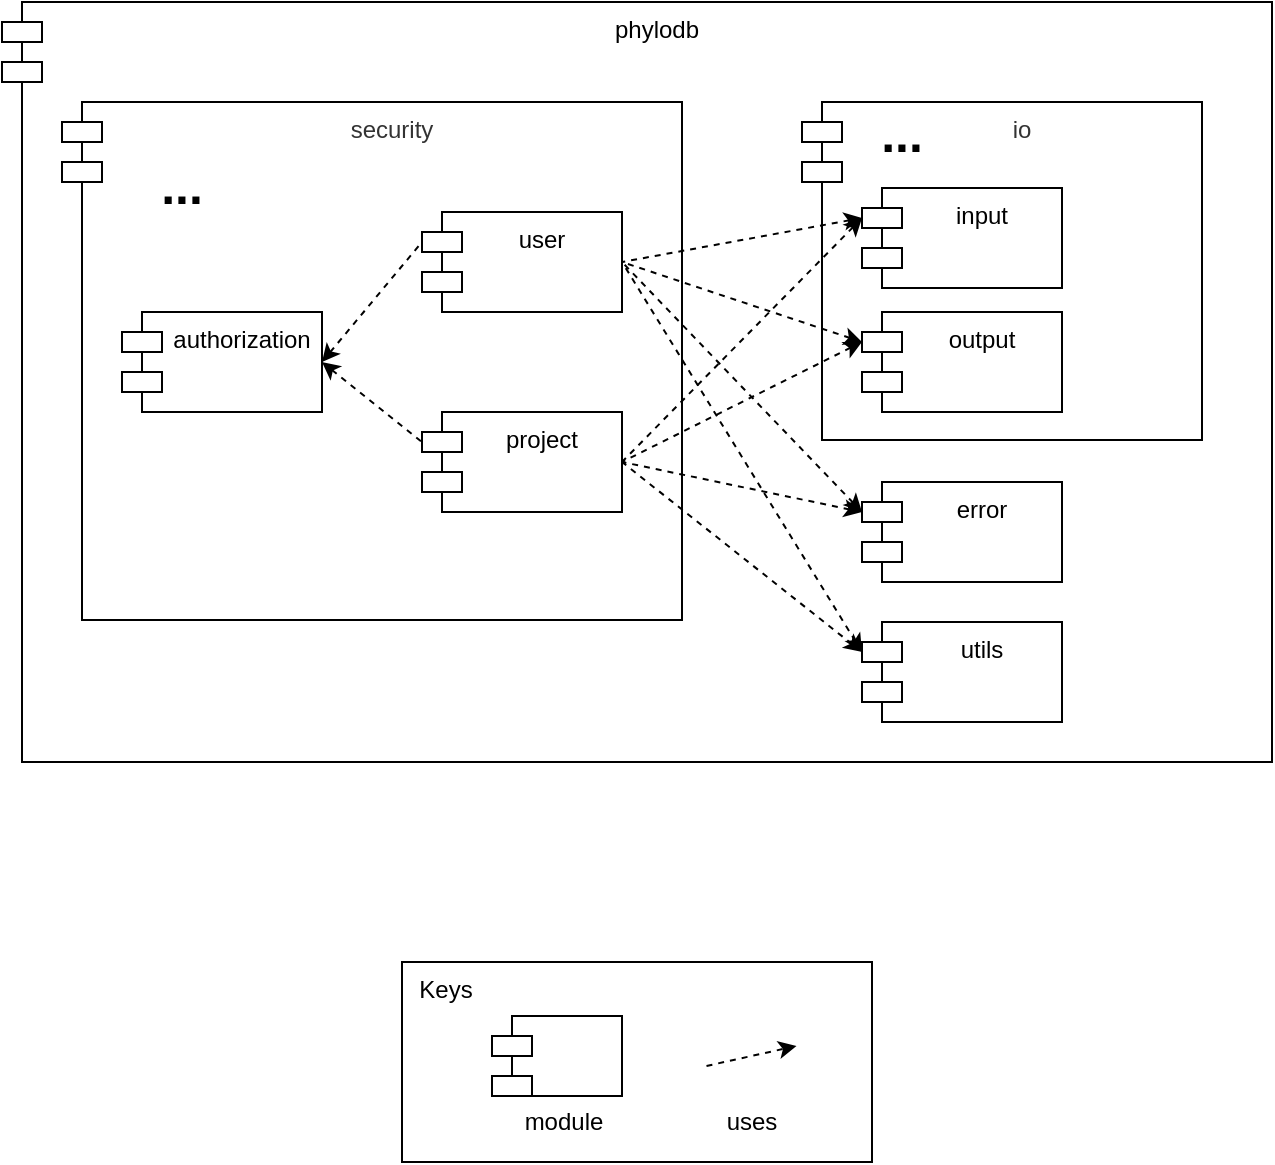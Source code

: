 <mxfile version="13.6.9" type="device"><diagram id="jA9FTtDefcOZjziilng_" name="Page-1"><mxGraphModel dx="1422" dy="846" grid="1" gridSize="10" guides="1" tooltips="1" connect="1" arrows="1" fold="1" page="1" pageScale="1" pageWidth="850" pageHeight="1100" math="0" shadow="0"><root><mxCell id="0"/><mxCell id="1" parent="0"/><mxCell id="F2ch39bkVWphz1SGzUJc-1" value="phylodb" style="shape=module;align=left;spacingLeft=20;align=center;verticalAlign=top;fillColor=none;" parent="1" vertex="1"><mxGeometry x="108" y="370" width="635" height="380" as="geometry"/></mxCell><mxCell id="F2ch39bkVWphz1SGzUJc-2" value="security" style="shape=module;align=left;spacingLeft=20;align=center;verticalAlign=top;fontColor=#333333;fillColor=none;" parent="1" vertex="1"><mxGeometry x="138" y="420" width="310" height="259" as="geometry"/></mxCell><mxCell id="F2ch39bkVWphz1SGzUJc-3" value="project" style="shape=module;align=left;spacingLeft=20;align=center;verticalAlign=top;" parent="1" vertex="1"><mxGeometry x="318" y="575" width="100" height="50" as="geometry"/></mxCell><mxCell id="F2ch39bkVWphz1SGzUJc-4" value="error" style="shape=module;align=left;spacingLeft=20;align=center;verticalAlign=top;" parent="1" vertex="1"><mxGeometry x="538" y="610" width="100" height="50" as="geometry"/></mxCell><mxCell id="F2ch39bkVWphz1SGzUJc-5" value="utils" style="shape=module;align=left;spacingLeft=20;align=center;verticalAlign=top;" parent="1" vertex="1"><mxGeometry x="538" y="680" width="100" height="50" as="geometry"/></mxCell><mxCell id="F2ch39bkVWphz1SGzUJc-6" value="user" style="shape=module;align=left;spacingLeft=20;align=center;verticalAlign=top;" parent="1" vertex="1"><mxGeometry x="318" y="475" width="100" height="50" as="geometry"/></mxCell><mxCell id="F2ch39bkVWphz1SGzUJc-9" value="io" style="shape=module;align=left;spacingLeft=20;align=center;verticalAlign=top;fontColor=#333333;fillColor=none;" parent="1" vertex="1"><mxGeometry x="508" y="420" width="200" height="169" as="geometry"/></mxCell><mxCell id="F2ch39bkVWphz1SGzUJc-10" value="output" style="shape=module;align=left;spacingLeft=20;align=center;verticalAlign=top;" parent="1" vertex="1"><mxGeometry x="538" y="525" width="100" height="50" as="geometry"/></mxCell><mxCell id="F2ch39bkVWphz1SGzUJc-11" value="input" style="shape=module;align=left;spacingLeft=20;align=center;verticalAlign=top;" parent="1" vertex="1"><mxGeometry x="538" y="463" width="100" height="50" as="geometry"/></mxCell><mxCell id="F2ch39bkVWphz1SGzUJc-12" value="" style="endArrow=none;dashed=1;html=1;exitX=0;exitY=0;exitDx=0;exitDy=15;exitPerimeter=0;startArrow=classic;startFill=1;entryX=1;entryY=0.5;entryDx=0;entryDy=0;" parent="1" source="F2ch39bkVWphz1SGzUJc-10" target="F2ch39bkVWphz1SGzUJc-3" edge="1"><mxGeometry width="50" height="50" relative="1" as="geometry"><mxPoint x="513" y="579" as="sourcePoint"/><mxPoint x="393" y="549" as="targetPoint"/></mxGeometry></mxCell><mxCell id="F2ch39bkVWphz1SGzUJc-13" value="" style="endArrow=none;dashed=1;html=1;exitX=0;exitY=0;exitDx=0;exitDy=15;exitPerimeter=0;startArrow=classic;startFill=1;entryX=1;entryY=0.5;entryDx=0;entryDy=0;" parent="1" source="F2ch39bkVWphz1SGzUJc-11" target="F2ch39bkVWphz1SGzUJc-6" edge="1"><mxGeometry width="50" height="50" relative="1" as="geometry"><mxPoint x="543" y="494" as="sourcePoint"/><mxPoint x="393" y="549" as="targetPoint"/></mxGeometry></mxCell><mxCell id="F2ch39bkVWphz1SGzUJc-16" value="" style="endArrow=none;dashed=1;html=1;exitX=0;exitY=0;exitDx=0;exitDy=15;exitPerimeter=0;startArrow=classic;startFill=1;entryX=1;entryY=0.5;entryDx=0;entryDy=0;" parent="1" source="F2ch39bkVWphz1SGzUJc-10" target="F2ch39bkVWphz1SGzUJc-6" edge="1"><mxGeometry width="50" height="50" relative="1" as="geometry"><mxPoint x="513" y="654" as="sourcePoint"/><mxPoint x="393" y="469" as="targetPoint"/></mxGeometry></mxCell><mxCell id="F2ch39bkVWphz1SGzUJc-17" value="&lt;b&gt;&lt;font style=&quot;font-size: 25px&quot;&gt;...&lt;/font&gt;&lt;/b&gt;" style="text;html=1;strokeColor=none;fillColor=none;align=center;verticalAlign=middle;whiteSpace=wrap;rounded=0;" parent="1" vertex="1"><mxGeometry x="538" y="425" width="40" height="20" as="geometry"/></mxCell><mxCell id="F2ch39bkVWphz1SGzUJc-19" value="&lt;b&gt;&lt;font style=&quot;font-size: 25px&quot;&gt;...&lt;/font&gt;&lt;/b&gt;" style="text;html=1;strokeColor=none;fillColor=none;align=center;verticalAlign=middle;whiteSpace=wrap;rounded=0;" parent="1" vertex="1"><mxGeometry x="178" y="451" width="40" height="20" as="geometry"/></mxCell><mxCell id="F2ch39bkVWphz1SGzUJc-21" style="edgeStyle=orthogonalEdgeStyle;rounded=0;orthogonalLoop=1;jettySize=auto;html=1;exitX=0.5;exitY=1;exitDx=0;exitDy=0;" parent="1" source="F2ch39bkVWphz1SGzUJc-1" target="F2ch39bkVWphz1SGzUJc-1" edge="1"><mxGeometry relative="1" as="geometry"/></mxCell><mxCell id="F2ch39bkVWphz1SGzUJc-24" value="authorization" style="shape=module;align=left;spacingLeft=20;align=center;verticalAlign=top;" parent="1" vertex="1"><mxGeometry x="168" y="525" width="100" height="50" as="geometry"/></mxCell><mxCell id="F2ch39bkVWphz1SGzUJc-32" value="" style="endArrow=none;dashed=1;html=1;exitX=0;exitY=0;exitDx=0;exitDy=15;exitPerimeter=0;startArrow=classic;startFill=1;entryX=1;entryY=0.5;entryDx=0;entryDy=0;" parent="1" source="F2ch39bkVWphz1SGzUJc-11" target="F2ch39bkVWphz1SGzUJc-3" edge="1"><mxGeometry width="50" height="50" relative="1" as="geometry"><mxPoint x="543" y="489" as="sourcePoint"/><mxPoint x="363" y="634" as="targetPoint"/></mxGeometry></mxCell><mxCell id="F2ch39bkVWphz1SGzUJc-33" value="" style="endArrow=none;dashed=1;html=1;exitX=0;exitY=0;exitDx=0;exitDy=15;exitPerimeter=0;startArrow=classic;startFill=1;entryX=1;entryY=0.5;entryDx=0;entryDy=0;" parent="1" source="F2ch39bkVWphz1SGzUJc-4" target="F2ch39bkVWphz1SGzUJc-6" edge="1"><mxGeometry width="50" height="50" relative="1" as="geometry"><mxPoint x="548" y="550" as="sourcePoint"/><mxPoint x="428" y="510" as="targetPoint"/></mxGeometry></mxCell><mxCell id="F2ch39bkVWphz1SGzUJc-34" value="" style="endArrow=none;dashed=1;html=1;exitX=0;exitY=0;exitDx=0;exitDy=15;exitPerimeter=0;startArrow=classic;startFill=1;entryX=1;entryY=0.5;entryDx=0;entryDy=0;" parent="1" source="F2ch39bkVWphz1SGzUJc-5" target="F2ch39bkVWphz1SGzUJc-6" edge="1"><mxGeometry width="50" height="50" relative="1" as="geometry"><mxPoint x="548" y="635" as="sourcePoint"/><mxPoint x="428" y="510" as="targetPoint"/></mxGeometry></mxCell><mxCell id="F2ch39bkVWphz1SGzUJc-35" value="" style="endArrow=none;dashed=1;html=1;startArrow=classic;startFill=1;entryX=1;entryY=0.5;entryDx=0;entryDy=0;exitX=0;exitY=0;exitDx=0;exitDy=15;exitPerimeter=0;" parent="1" source="F2ch39bkVWphz1SGzUJc-5" target="F2ch39bkVWphz1SGzUJc-3" edge="1"><mxGeometry width="50" height="50" relative="1" as="geometry"><mxPoint x="548" y="705" as="sourcePoint"/><mxPoint x="428" y="510" as="targetPoint"/></mxGeometry></mxCell><mxCell id="F2ch39bkVWphz1SGzUJc-36" value="" style="endArrow=none;dashed=1;html=1;startArrow=classic;startFill=1;entryX=1;entryY=0.5;entryDx=0;entryDy=0;exitX=0;exitY=0;exitDx=0;exitDy=15;exitPerimeter=0;" parent="1" source="F2ch39bkVWphz1SGzUJc-4" target="F2ch39bkVWphz1SGzUJc-3" edge="1"><mxGeometry width="50" height="50" relative="1" as="geometry"><mxPoint x="548" y="705" as="sourcePoint"/><mxPoint x="428" y="610" as="targetPoint"/></mxGeometry></mxCell><mxCell id="F2ch39bkVWphz1SGzUJc-37" value="" style="endArrow=none;dashed=1;html=1;exitX=1;exitY=0.5;exitDx=0;exitDy=0;startArrow=classic;startFill=1;entryX=0;entryY=0;entryDx=0;entryDy=15;entryPerimeter=0;" parent="1" source="F2ch39bkVWphz1SGzUJc-24" target="F2ch39bkVWphz1SGzUJc-6" edge="1"><mxGeometry width="50" height="50" relative="1" as="geometry"><mxPoint x="548" y="488" as="sourcePoint"/><mxPoint x="428" y="610" as="targetPoint"/></mxGeometry></mxCell><mxCell id="F2ch39bkVWphz1SGzUJc-38" value="" style="endArrow=none;dashed=1;html=1;exitX=1;exitY=0.5;exitDx=0;exitDy=0;startArrow=classic;startFill=1;entryX=0;entryY=0;entryDx=0;entryDy=15;entryPerimeter=0;" parent="1" source="F2ch39bkVWphz1SGzUJc-24" target="F2ch39bkVWphz1SGzUJc-3" edge="1"><mxGeometry width="50" height="50" relative="1" as="geometry"><mxPoint x="278.0" y="560" as="sourcePoint"/><mxPoint x="328" y="500" as="targetPoint"/></mxGeometry></mxCell><mxCell id="hO5YZyj28W7NZ69-H9cN-1" value="" style="group" vertex="1" connectable="0" parent="1"><mxGeometry x="308" y="850" width="235" height="100" as="geometry"/></mxCell><mxCell id="hO5YZyj28W7NZ69-H9cN-2" value="&amp;nbsp; Keys" style="rounded=0;whiteSpace=wrap;html=1;align=left;verticalAlign=top;" vertex="1" parent="hO5YZyj28W7NZ69-H9cN-1"><mxGeometry width="235" height="100" as="geometry"/></mxCell><mxCell id="hO5YZyj28W7NZ69-H9cN-3" value="" style="endArrow=classic;html=1;exitX=1;exitY=0.5;exitDx=0;exitDy=0;startArrow=none;startFill=0;endFill=1;dashed=1;" edge="1" parent="hO5YZyj28W7NZ69-H9cN-1"><mxGeometry width="50" height="50" relative="1" as="geometry"><mxPoint x="152.25" y="52" as="sourcePoint"/><mxPoint x="197.25" y="42" as="targetPoint"/></mxGeometry></mxCell><mxCell id="hO5YZyj28W7NZ69-H9cN-4" value="uses" style="text;html=1;strokeColor=none;fillColor=none;align=center;verticalAlign=middle;whiteSpace=wrap;rounded=0;" vertex="1" parent="hO5YZyj28W7NZ69-H9cN-1"><mxGeometry x="145" y="70" width="59.5" height="20" as="geometry"/></mxCell><mxCell id="hO5YZyj28W7NZ69-H9cN-5" value="" style="shape=module;align=left;spacingLeft=20;align=center;verticalAlign=top;" vertex="1" parent="hO5YZyj28W7NZ69-H9cN-1"><mxGeometry x="45" y="27" width="65" height="40" as="geometry"/></mxCell><mxCell id="hO5YZyj28W7NZ69-H9cN-6" value="module" style="text;html=1;strokeColor=none;fillColor=none;align=center;verticalAlign=middle;whiteSpace=wrap;rounded=0;" vertex="1" parent="hO5YZyj28W7NZ69-H9cN-1"><mxGeometry x="50.5" y="70" width="59.5" height="20" as="geometry"/></mxCell></root></mxGraphModel></diagram></mxfile>